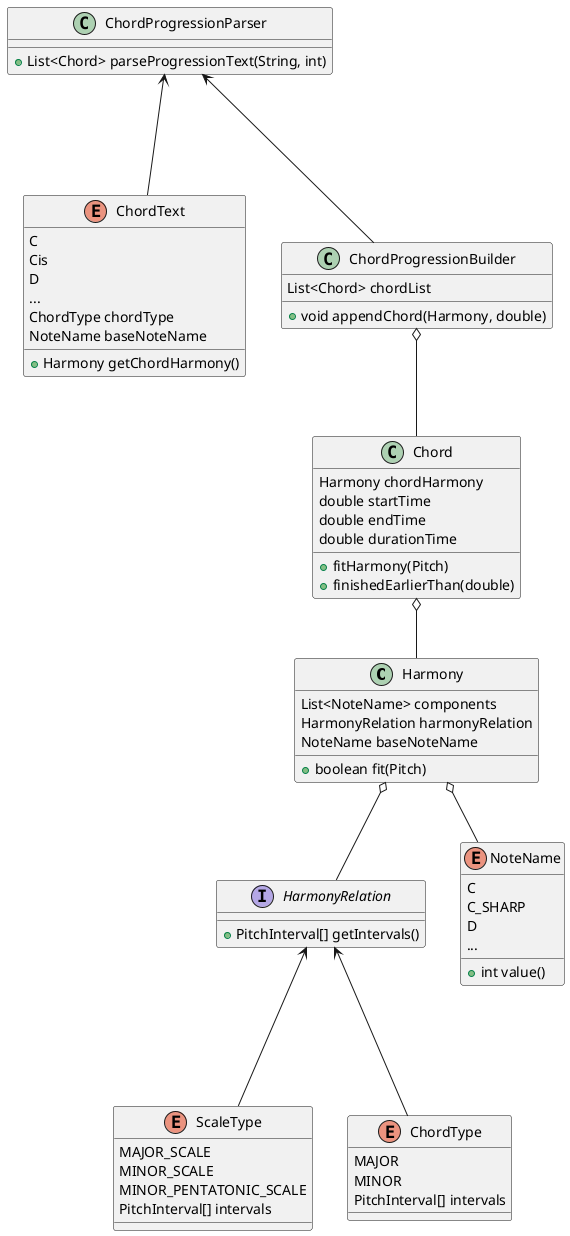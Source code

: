 @startuml

class Harmony {
    List<NoteName> components
    HarmonyRelation harmonyRelation
    NoteName baseNoteName
    + boolean fit(Pitch)
}

interface HarmonyRelation {
    + PitchInterval[] getIntervals()
}

enum NoteName {
    C
    C_SHARP
    D
    ...
    + int value()
}

Harmony o-- HarmonyRelation
Harmony o-- NoteName

enum ScaleType {
    MAJOR_SCALE
    MINOR_SCALE
    MINOR_PENTATONIC_SCALE
    PitchInterval[] intervals
}

enum ChordType {
    MAJOR
    MINOR
    PitchInterval[] intervals
}

HarmonyRelation <--- ScaleType
HarmonyRelation <--- ChordType

class Chord {
    Harmony chordHarmony
    double startTime
    double endTime
    double durationTime
    + fitHarmony(Pitch)
    + finishedEarlierThan(double)
}

Chord o-- Harmony

enum ChordText {
    C
    Cis
    D
    ...
    ChordType chordType
    NoteName baseNoteName
    + Harmony getChordHarmony()
}

class ChordProgressionBuilder {
    List<Chord> chordList
    + void appendChord(Harmony, double)
}

ChordProgressionBuilder o-- Chord

class ChordProgressionParser {
    + List<Chord> parseProgressionText(String, int)
}

ChordProgressionParser <--- ChordText
ChordProgressionParser <--- ChordProgressionBuilder

@enduml